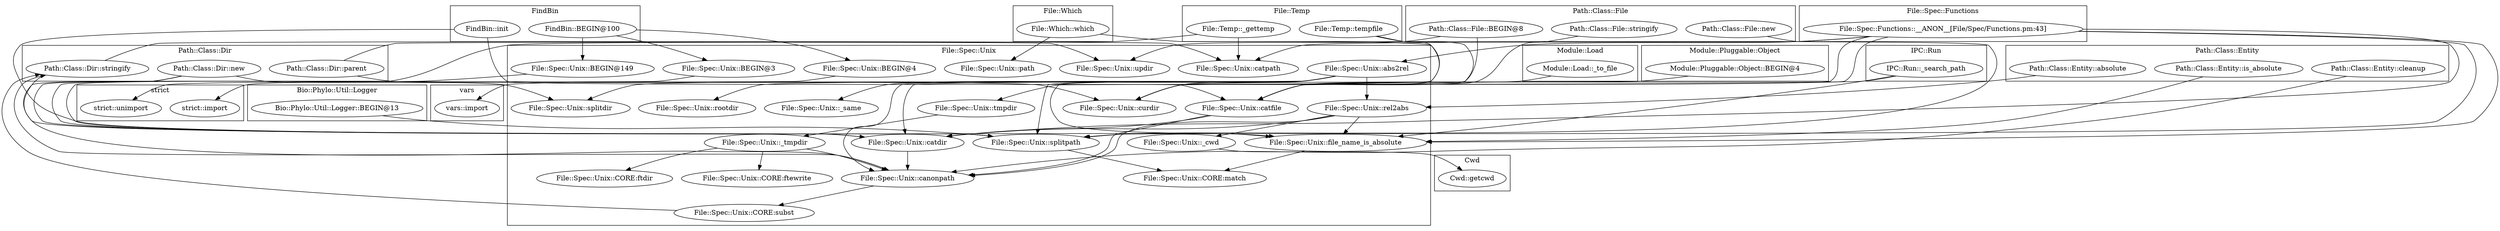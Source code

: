 digraph {
graph [overlap=false]
subgraph cluster_File_Spec_Functions {
	label="File::Spec::Functions";
	"File::Spec::Functions::__ANON__[File/Spec/Functions.pm:43]";
}
subgraph cluster_FindBin {
	label="FindBin";
	"FindBin::init";
	"FindBin::BEGIN@100";
}
subgraph cluster_Bio_Phylo_Util_Logger {
	label="Bio::Phylo::Util::Logger";
	"Bio::Phylo::Util::Logger::BEGIN@13";
}
subgraph cluster_Path_Class_Dir {
	label="Path::Class::Dir";
	"Path::Class::Dir::parent";
	"Path::Class::Dir::new";
	"Path::Class::Dir::stringify";
}
subgraph cluster_Path_Class_Entity {
	label="Path::Class::Entity";
	"Path::Class::Entity::is_absolute";
	"Path::Class::Entity::absolute";
	"Path::Class::Entity::cleanup";
}
subgraph cluster_File_Which {
	label="File::Which";
	"File::Which::which";
}
subgraph cluster_File_Spec_Unix {
	label="File::Spec::Unix";
	"File::Spec::Unix::canonpath";
	"File::Spec::Unix::BEGIN@149";
	"File::Spec::Unix::abs2rel";
	"File::Spec::Unix::CORE:ftewrite";
	"File::Spec::Unix::splitpath";
	"File::Spec::Unix::splitdir";
	"File::Spec::Unix::BEGIN@3";
	"File::Spec::Unix::catdir";
	"File::Spec::Unix::_cwd";
	"File::Spec::Unix::curdir";
	"File::Spec::Unix::path";
	"File::Spec::Unix::rel2abs";
	"File::Spec::Unix::CORE:ftdir";
	"File::Spec::Unix::rootdir";
	"File::Spec::Unix::_tmpdir";
	"File::Spec::Unix::CORE:match";
	"File::Spec::Unix::catfile";
	"File::Spec::Unix::_same";
	"File::Spec::Unix::updir";
	"File::Spec::Unix::catpath";
	"File::Spec::Unix::file_name_is_absolute";
	"File::Spec::Unix::BEGIN@4";
	"File::Spec::Unix::tmpdir";
	"File::Spec::Unix::CORE:subst";
}
subgraph cluster_Module_Load {
	label="Module::Load";
	"Module::Load::_to_file";
}
subgraph cluster_Module_Pluggable_Object {
	label="Module::Pluggable::Object";
	"Module::Pluggable::Object::BEGIN@4";
}
subgraph cluster_Path_Class_File {
	label="Path::Class::File";
	"Path::Class::File::stringify";
	"Path::Class::File::new";
	"Path::Class::File::BEGIN@8";
}
subgraph cluster_File_Temp {
	label="File::Temp";
	"File::Temp::tempfile";
	"File::Temp::_gettemp";
}
subgraph cluster_IPC_Run {
	label="IPC::Run";
	"IPC::Run::_search_path";
}
subgraph cluster_vars {
	label="vars";
	"vars::import";
}
subgraph cluster_Cwd {
	label="Cwd";
	"Cwd::getcwd";
}
subgraph cluster_strict {
	label="strict";
	"strict::unimport";
	"strict::import";
}
"File::Spec::Unix::canonpath" -> "Path::Class::Dir::stringify";
"File::Spec::Unix::CORE:subst" -> "Path::Class::Dir::stringify";
"File::Spec::Unix::_tmpdir" -> "File::Spec::Unix::CORE:ftewrite";
"File::Spec::Unix::abs2rel" -> "File::Spec::Unix::rootdir";
"File::Spec::Unix::tmpdir" -> "File::Spec::Unix::_tmpdir";
"File::Temp::_gettemp" -> "File::Spec::Unix::catpath";
"File::Spec::Functions::__ANON__[File/Spec/Functions.pm:43]" -> "File::Spec::Unix::catpath";
"Path::Class::Dir::stringify" -> "File::Spec::Unix::catpath";
"File::Temp::tempfile" -> "File::Spec::Unix::catfile";
"Module::Load::_to_file" -> "File::Spec::Unix::catfile";
"IPC::Run::_search_path" -> "File::Spec::Unix::catfile";
"File::Spec::Functions::__ANON__[File/Spec/Functions.pm:43]" -> "File::Spec::Unix::catfile";
"File::Which::which" -> "File::Spec::Unix::catfile";
"Path::Class::File::stringify" -> "File::Spec::Unix::catfile";
"FindBin::init" -> "File::Spec::Unix::catfile";
"Path::Class::Dir::new" -> "File::Spec::Unix::splitdir";
"File::Spec::Unix::abs2rel" -> "File::Spec::Unix::splitdir";
"File::Spec::Unix::abs2rel" -> "File::Spec::Unix::rel2abs";
"Path::Class::Entity::absolute" -> "File::Spec::Unix::rel2abs";
"File::Spec::Unix::_tmpdir" -> "File::Spec::Unix::CORE:ftdir";
"Path::Class::Dir::new" -> "File::Spec::Unix::canonpath";
"File::Spec::Unix::abs2rel" -> "File::Spec::Unix::canonpath";
"File::Spec::Unix::rel2abs" -> "File::Spec::Unix::canonpath";
"Path::Class::Entity::cleanup" -> "File::Spec::Unix::canonpath";
"File::Spec::Unix::_tmpdir" -> "File::Spec::Unix::canonpath";
"File::Spec::Unix::catfile" -> "File::Spec::Unix::canonpath";
"File::Spec::Unix::catdir" -> "File::Spec::Unix::canonpath";
"File::Spec::Unix::file_name_is_absolute" -> "File::Spec::Unix::CORE:match";
"File::Spec::Unix::splitpath" -> "File::Spec::Unix::CORE:match";
"Path::Class::Dir::parent" -> "File::Spec::Unix::curdir";
"File::Spec::Unix::abs2rel" -> "File::Spec::Unix::curdir";
"Module::Pluggable::Object::BEGIN@4" -> "File::Spec::Unix::curdir";
"File::Spec::Functions::__ANON__[File/Spec/Functions.pm:43]" -> "File::Spec::Unix::curdir";
"Path::Class::File::BEGIN@8" -> "File::Spec::Unix::curdir";
"Path::Class::Dir::new" -> "File::Spec::Unix::catdir";
"File::Spec::Unix::abs2rel" -> "File::Spec::Unix::catdir";
"File::Spec::Unix::rel2abs" -> "File::Spec::Unix::catdir";
"File::Spec::Functions::__ANON__[File/Spec/Functions.pm:43]" -> "File::Spec::Unix::catdir";
"File::Spec::Unix::catfile" -> "File::Spec::Unix::catdir";
"Path::Class::Dir::stringify" -> "File::Spec::Unix::catdir";
"File::Spec::Unix::BEGIN@3" -> "strict::import";
"FindBin::BEGIN@100" -> "File::Spec::Unix::BEGIN@4";
"File::Spec::Unix::canonpath" -> "File::Spec::Unix::CORE:subst";
"File::Temp::tempfile" -> "File::Spec::Unix::tmpdir";
"File::Spec::Unix::BEGIN@149" -> "strict::unimport";
"File::Spec::Unix::BEGIN@4" -> "vars::import";
"File::Spec::Unix::abs2rel" -> "File::Spec::Unix::file_name_is_absolute";
"IPC::Run::_search_path" -> "File::Spec::Unix::file_name_is_absolute";
"Path::Class::Entity::is_absolute" -> "File::Spec::Unix::file_name_is_absolute";
"File::Spec::Unix::rel2abs" -> "File::Spec::Unix::file_name_is_absolute";
"File::Spec::Functions::__ANON__[File/Spec/Functions.pm:43]" -> "File::Spec::Unix::file_name_is_absolute";
"FindBin::init" -> "File::Spec::Unix::file_name_is_absolute";
"Bio::Phylo::Util::Logger::BEGIN@13" -> "File::Spec::Unix::splitpath";
"Path::Class::Dir::new" -> "File::Spec::Unix::splitpath";
"File::Spec::Unix::abs2rel" -> "File::Spec::Unix::splitpath";
"File::Temp::_gettemp" -> "File::Spec::Unix::splitpath";
"File::Spec::Functions::__ANON__[File/Spec/Functions.pm:43]" -> "File::Spec::Unix::splitpath";
"Path::Class::File::new" -> "File::Spec::Unix::splitpath";
"File::Spec::Unix::rel2abs" -> "File::Spec::Unix::_cwd";
"File::Spec::Unix::_cwd" -> "Cwd::getcwd";
"FindBin::BEGIN@100" -> "File::Spec::Unix::BEGIN@149";
"FindBin::BEGIN@100" -> "File::Spec::Unix::BEGIN@3";
"File::Spec::Unix::abs2rel" -> "File::Spec::Unix::_same";
"Path::Class::Dir::parent" -> "File::Spec::Unix::updir";
"Path::Class::File::BEGIN@8" -> "File::Spec::Unix::updir";
"File::Which::which" -> "File::Spec::Unix::path";
"File::Spec::Functions::__ANON__[File/Spec/Functions.pm:43]" -> "File::Spec::Unix::abs2rel";
}
